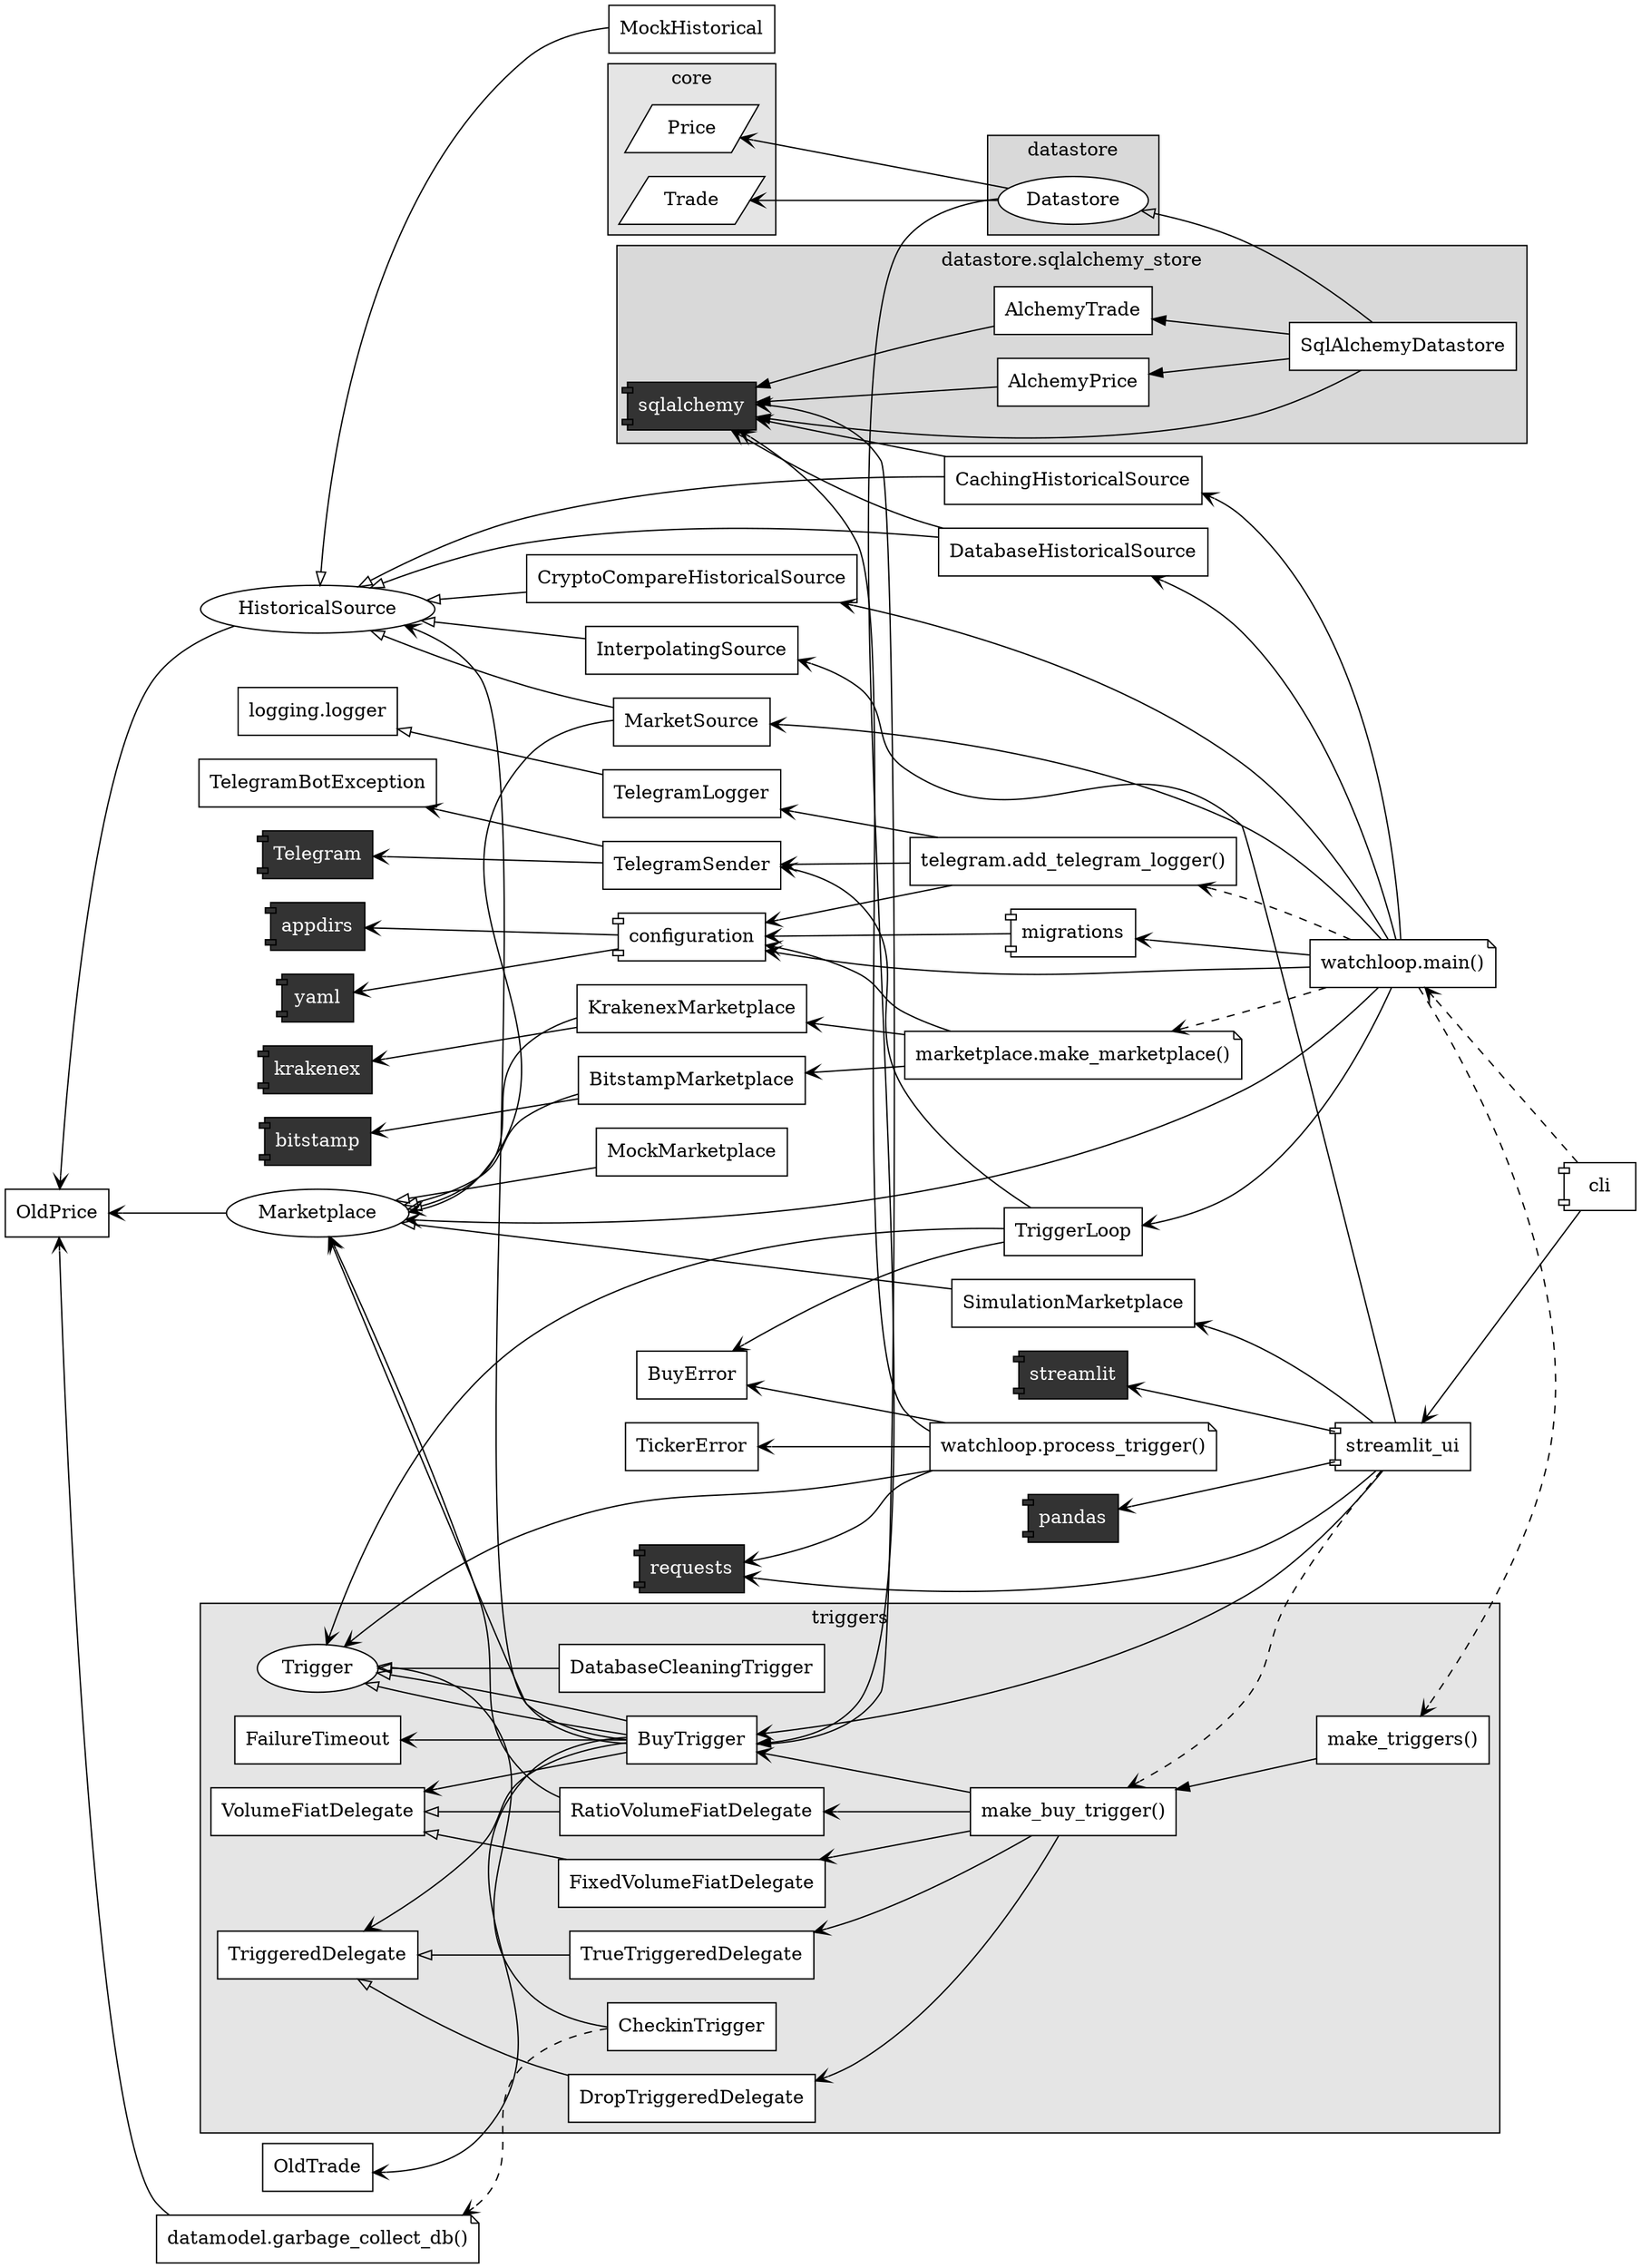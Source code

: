 digraph {

rankdir = RL
overlap = false

node [style=filled, fillcolor=white, shape=box]

{
node [shape=component, style=filled, fillcolor=gray20, fontcolor=white]
"bitstamp"
"krakenex"
"sqlalchemy"
"Telegram"
"requests"
"appdirs"
"streamlit"
"pandas"
"yaml"
}

subgraph cluster_triggers {
label = "triggers"
fillcolor = gray90
style=filled
"TriggeredDelegate"
"VolumeFiatDelegate"
"Trigger" [shape=ellipse]
"FailureTimeout"
"BuyTrigger"
"DropTriggeredDelegate"
"TrueTriggeredDelegate"
"RatioVolumeFiatDelegate"
"FixedVolumeFiatDelegate"
"DatabaseCleaningTrigger"
"make_triggers()"
"make_buy_trigger()"
"make_triggers()" -> "make_buy_trigger()"
"CheckinTrigger"
"BuyTrigger" -> "Trigger" [arrowhead=onormal]
}


subgraph cluster_core {
label = "core"
fillcolor = gray90
style=filled
"Price" [shape=parallelogram]
"Trade" [shape=parallelogram]
}

subgraph cluster_datastore {
label = "datastore"
fillcolor = gray85
style=filled
"Datastore" [shape=ellipse]
"Datastore" -> "BuyTrigger"
}

subgraph cluster_datastore_sqlalchemy_store {
label = "datastore.sqlalchemy_store"
fillcolor = gray85
style=filled
"AlchemyPrice"
"AlchemyTrade"
"SqlAlchemyDatastore" -> "Datastore" [arrowhead=onormal]
"SqlAlchemyDatastore" -> "AlchemyPrice"
"SqlAlchemyDatastore" -> "AlchemyTrade"

"SqlAlchemyDatastore" -> "sqlalchemy"
"AlchemyPrice" -> "sqlalchemy"
"AlchemyTrade" -> "sqlalchemy"
}

{
node [shape=parallelogram]


}

{
node [shape=box]
"BitstampMarketplace"
"KrakenexMarketplace"
"TelegramBotException"
"TelegramSender"
"TriggerLoop"
"BuyError"
}

{
node [shape=ellipse]

"HistoricalSource"
"Marketplace"

}

{
node [shape=component]

"streamlit_ui"
"configuration"
"cli"
"migrations"

}



{
node [shape=note]

"watchloop.process_trigger()"
"watchloop.main()"
"marketplace.make_marketplace()"
"datamodel.garbage_collect_db()"

}

{
edge [arrowhead=vee]

"BitstampMarketplace" -> "bitstamp"
"CachingHistoricalSource" -> "sqlalchemy"
"DatabaseHistoricalSource" -> "sqlalchemy"
"KrakenexMarketplace" -> "krakenex"
"MarketSource" -> "Marketplace"
"TelegramSender" -> "Telegram"
"RatioVolumeFiatDelegate" -> "Marketplace"
"TriggerLoop" -> "Trigger"
"TriggerLoop" -> "TelegramSender"
"TriggerLoop" -> "BuyError"
"watchloop.process_trigger()" -> "TickerError"
"watchloop.process_trigger()" -> "BuyError"
"watchloop.process_trigger()" -> "requests"
"watchloop.process_trigger()" -> "Trigger"
"watchloop.process_trigger()" -> "sqlalchemy"
"watchloop.main()" -> "Marketplace"
"watchloop.main()" -> "CryptoCompareHistoricalSource"
"watchloop.main()" -> "MarketSource"
"watchloop.main()" -> "CachingHistoricalSource"
"watchloop.main()" -> "DatabaseHistoricalSource"
"watchloop.main()" -> "TriggerLoop"
"TelegramSender" -> "TelegramBotException"
"datamodel.garbage_collect_db()" -> "OldPrice"
"HistoricalSource" -> "OldPrice"
"Marketplace" -> "OldPrice"
"BuyTrigger" -> "OldTrade"
"BuyTrigger" -> "FailureTimeout"
"configuration" -> "appdirs"
"configuration" -> "yaml"
"watchloop.main()" -> "configuration"
"telegram.add_telegram_logger()" -> "configuration"
"marketplace.make_marketplace()" -> "BitstampMarketplace"
"marketplace.make_marketplace()" -> "KrakenexMarketplace"
"marketplace.make_marketplace()" -> "configuration"
"telegram.add_telegram_logger()" -> "TelegramLogger"
"telegram.add_telegram_logger()" -> "TelegramSender"
"streamlit_ui" -> "streamlit"
"streamlit_ui" -> "requests"
"streamlit_ui" -> "pandas"
"streamlit_ui" -> "BuyTrigger"
"make_buy_trigger()" -> "DropTriggeredDelegate"
"make_buy_trigger()" -> "TrueTriggeredDelegate"
"make_buy_trigger()" -> "FixedVolumeFiatDelegate"
"make_buy_trigger()" -> "RatioVolumeFiatDelegate"
"make_buy_trigger()" -> "BuyTrigger"
"BuyTrigger" -> "VolumeFiatDelegate"
"BuyTrigger" -> "TriggeredDelegate"
"BuyTrigger" -> "sqlalchemy"
"BuyTrigger" -> "HistoricalSource"
"BuyTrigger" -> "Marketplace"
"cli" -> "streamlit_ui"
"migrations" -> "configuration"
"watchloop.main()" -> "migrations"
"streamlit_ui" -> "InterpolatingSource"
"streamlit_ui" -> "SimulationMarketplace"
"Datastore" -> "Trade"
"Datastore" -> "Price"

}



{
edge [arrowhead=vee, style=dashed]

"CheckinTrigger" -> "datamodel.garbage_collect_db()"
"watchloop.main()" -> "marketplace.make_marketplace()"
"watchloop.main()" -> "make_triggers()"
"watchloop.main()" -> "telegram.add_telegram_logger()"
"streamlit_ui" -> "make_buy_trigger()"
"cli" -> "watchloop.main()"

}

{
edge [arrowhead=onormal]

"CachingHistoricalSource" -> "HistoricalSource"
"CryptoCompareHistoricalSource" -> "HistoricalSource"
"DatabaseHistoricalSource" -> "HistoricalSource"
"MarketSource" -> "HistoricalSource"
"BitstampMarketplace" -> "Marketplace"
"KrakenexMarketplace" -> "Marketplace"
"TelegramLogger" -> "logging.logger"
"DropTriggeredDelegate" -> "TriggeredDelegate"
"TrueTriggeredDelegate" -> "TriggeredDelegate"
"FixedVolumeFiatDelegate" -> "VolumeFiatDelegate"
"RatioVolumeFiatDelegate" -> "VolumeFiatDelegate"
"BuyTrigger" -> "Trigger"
"CheckinTrigger" -> "Trigger"
"DatabaseCleaningTrigger" -> "Trigger"
"InterpolatingSource" -> "HistoricalSource"
"SimulationMarketplace" -> "Marketplace"
"MockMarketplace" -> "Marketplace"
"MockHistorical" -> "HistoricalSource"

}

} 
